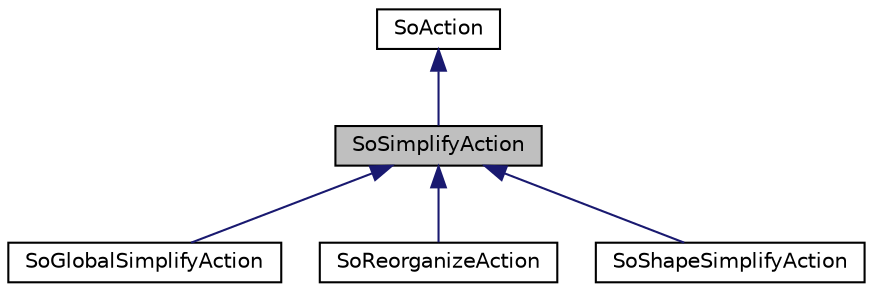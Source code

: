 digraph "SoSimplifyAction"
{
 // LATEX_PDF_SIZE
  edge [fontname="Helvetica",fontsize="10",labelfontname="Helvetica",labelfontsize="10"];
  node [fontname="Helvetica",fontsize="10",shape=record];
  Node1 [label="SoSimplifyAction",height=0.2,width=0.4,color="black", fillcolor="grey75", style="filled", fontcolor="black",tooltip="The SoSimplifyAction class is the base class for the simplify action classes."];
  Node2 -> Node1 [dir="back",color="midnightblue",fontsize="10",style="solid",fontname="Helvetica"];
  Node2 [label="SoAction",height=0.2,width=0.4,color="black", fillcolor="white", style="filled",URL="$classSoAction.html",tooltip="The SoAction class is the base class for all traversal actions."];
  Node1 -> Node3 [dir="back",color="midnightblue",fontsize="10",style="solid",fontname="Helvetica"];
  Node3 [label="SoGlobalSimplifyAction",height=0.2,width=0.4,color="black", fillcolor="white", style="filled",URL="$classSoGlobalSimplifyAction.html",tooltip="The SoGlobalSimplifyAction class is for globally simplifying the geometry of a scene graph,..."];
  Node1 -> Node4 [dir="back",color="midnightblue",fontsize="10",style="solid",fontname="Helvetica"];
  Node4 [label="SoReorganizeAction",height=0.2,width=0.4,color="black", fillcolor="white", style="filled",URL="$classSoReorganizeAction.html",tooltip="The SoReorganizeAction class reorganizes your scene graph to optimize traversal/rendering."];
  Node1 -> Node5 [dir="back",color="midnightblue",fontsize="10",style="solid",fontname="Helvetica"];
  Node5 [label="SoShapeSimplifyAction",height=0.2,width=0.4,color="black", fillcolor="white", style="filled",URL="$classSoShapeSimplifyAction.html",tooltip="The SoShapeSimplifyAction class replaces complex primitives with simplified polygon representations."];
}

